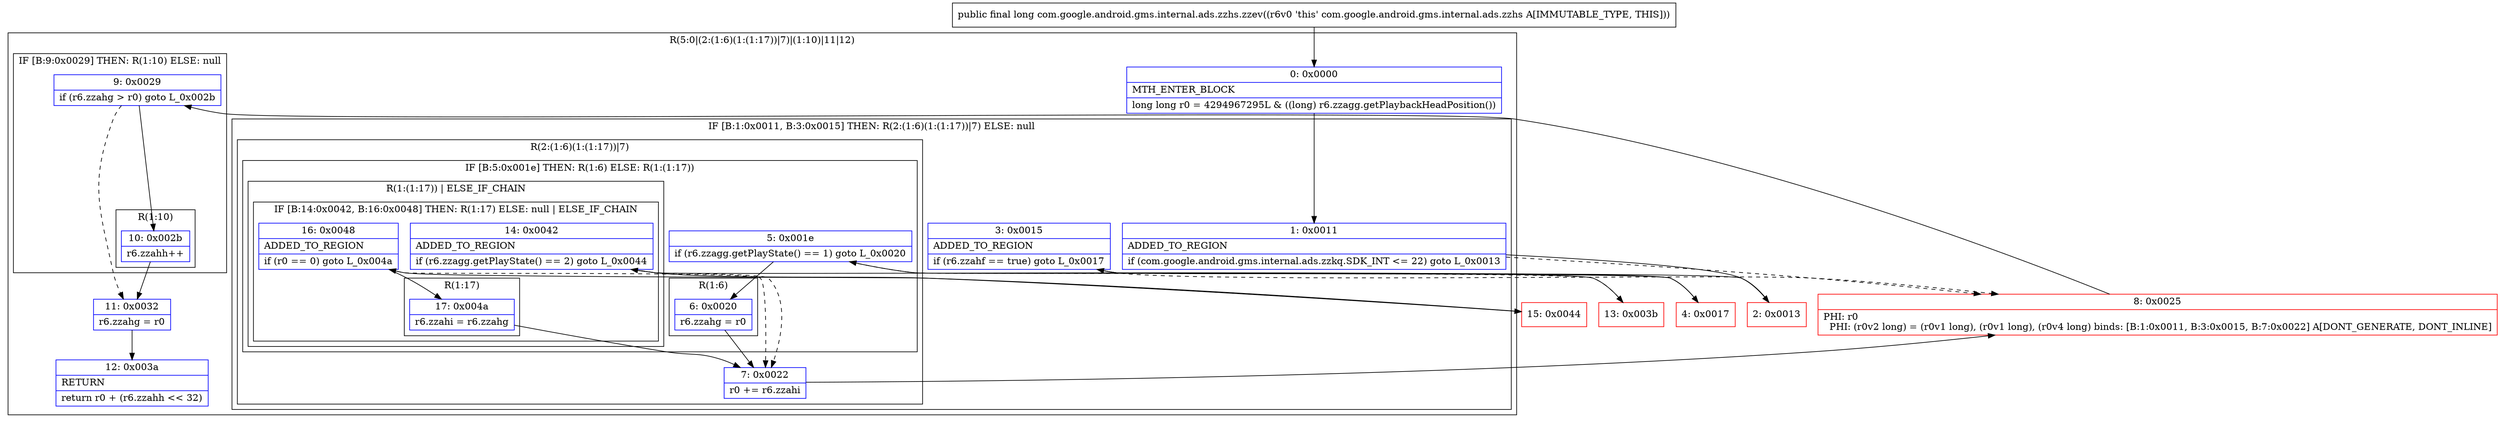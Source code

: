 digraph "CFG forcom.google.android.gms.internal.ads.zzhs.zzev()J" {
subgraph cluster_Region_1202899745 {
label = "R(5:0|(2:(1:6)(1:(1:17))|7)|(1:10)|11|12)";
node [shape=record,color=blue];
Node_0 [shape=record,label="{0\:\ 0x0000|MTH_ENTER_BLOCK\l|long long r0 = 4294967295L & ((long) r6.zzagg.getPlaybackHeadPosition())\l}"];
subgraph cluster_IfRegion_632542071 {
label = "IF [B:1:0x0011, B:3:0x0015] THEN: R(2:(1:6)(1:(1:17))|7) ELSE: null";
node [shape=record,color=blue];
Node_1 [shape=record,label="{1\:\ 0x0011|ADDED_TO_REGION\l|if (com.google.android.gms.internal.ads.zzkq.SDK_INT \<= 22) goto L_0x0013\l}"];
Node_3 [shape=record,label="{3\:\ 0x0015|ADDED_TO_REGION\l|if (r6.zzahf == true) goto L_0x0017\l}"];
subgraph cluster_Region_491298847 {
label = "R(2:(1:6)(1:(1:17))|7)";
node [shape=record,color=blue];
subgraph cluster_IfRegion_439763215 {
label = "IF [B:5:0x001e] THEN: R(1:6) ELSE: R(1:(1:17))";
node [shape=record,color=blue];
Node_5 [shape=record,label="{5\:\ 0x001e|if (r6.zzagg.getPlayState() == 1) goto L_0x0020\l}"];
subgraph cluster_Region_981121670 {
label = "R(1:6)";
node [shape=record,color=blue];
Node_6 [shape=record,label="{6\:\ 0x0020|r6.zzahg = r0\l}"];
}
subgraph cluster_Region_390939727 {
label = "R(1:(1:17)) | ELSE_IF_CHAIN\l";
node [shape=record,color=blue];
subgraph cluster_IfRegion_57253042 {
label = "IF [B:14:0x0042, B:16:0x0048] THEN: R(1:17) ELSE: null | ELSE_IF_CHAIN\l";
node [shape=record,color=blue];
Node_14 [shape=record,label="{14\:\ 0x0042|ADDED_TO_REGION\l|if (r6.zzagg.getPlayState() == 2) goto L_0x0044\l}"];
Node_16 [shape=record,label="{16\:\ 0x0048|ADDED_TO_REGION\l|if (r0 == 0) goto L_0x004a\l}"];
subgraph cluster_Region_2103952214 {
label = "R(1:17)";
node [shape=record,color=blue];
Node_17 [shape=record,label="{17\:\ 0x004a|r6.zzahi = r6.zzahg\l}"];
}
}
}
}
Node_7 [shape=record,label="{7\:\ 0x0022|r0 += r6.zzahi\l}"];
}
}
subgraph cluster_IfRegion_1389605949 {
label = "IF [B:9:0x0029] THEN: R(1:10) ELSE: null";
node [shape=record,color=blue];
Node_9 [shape=record,label="{9\:\ 0x0029|if (r6.zzahg \> r0) goto L_0x002b\l}"];
subgraph cluster_Region_1190432742 {
label = "R(1:10)";
node [shape=record,color=blue];
Node_10 [shape=record,label="{10\:\ 0x002b|r6.zzahh++\l}"];
}
}
Node_11 [shape=record,label="{11\:\ 0x0032|r6.zzahg = r0\l}"];
Node_12 [shape=record,label="{12\:\ 0x003a|RETURN\l|return r0 + (r6.zzahh \<\< 32)\l}"];
}
Node_2 [shape=record,color=red,label="{2\:\ 0x0013}"];
Node_4 [shape=record,color=red,label="{4\:\ 0x0017}"];
Node_8 [shape=record,color=red,label="{8\:\ 0x0025|PHI: r0 \l  PHI: (r0v2 long) = (r0v1 long), (r0v1 long), (r0v4 long) binds: [B:1:0x0011, B:3:0x0015, B:7:0x0022] A[DONT_GENERATE, DONT_INLINE]\l}"];
Node_13 [shape=record,color=red,label="{13\:\ 0x003b}"];
Node_15 [shape=record,color=red,label="{15\:\ 0x0044}"];
MethodNode[shape=record,label="{public final long com.google.android.gms.internal.ads.zzhs.zzev((r6v0 'this' com.google.android.gms.internal.ads.zzhs A[IMMUTABLE_TYPE, THIS])) }"];
MethodNode -> Node_0;
Node_0 -> Node_1;
Node_1 -> Node_2;
Node_1 -> Node_8[style=dashed];
Node_3 -> Node_4;
Node_3 -> Node_8[style=dashed];
Node_5 -> Node_6;
Node_5 -> Node_13[style=dashed];
Node_6 -> Node_7;
Node_14 -> Node_7[style=dashed];
Node_14 -> Node_15;
Node_16 -> Node_7[style=dashed];
Node_16 -> Node_17;
Node_17 -> Node_7;
Node_7 -> Node_8;
Node_9 -> Node_10;
Node_9 -> Node_11[style=dashed];
Node_10 -> Node_11;
Node_11 -> Node_12;
Node_2 -> Node_3;
Node_4 -> Node_5;
Node_8 -> Node_9;
Node_13 -> Node_14;
Node_15 -> Node_16;
}

